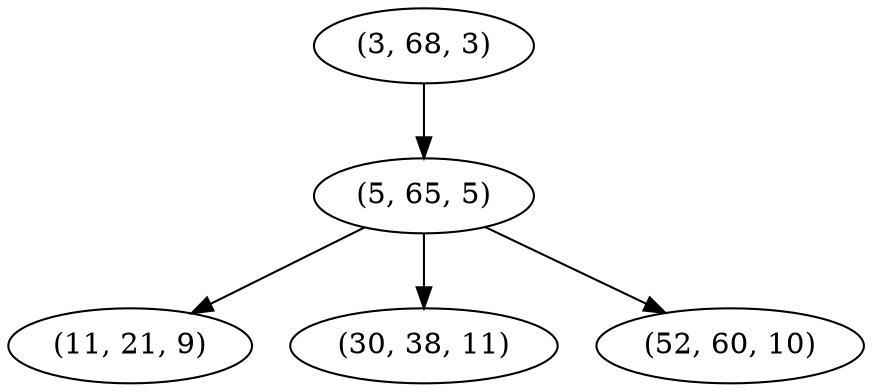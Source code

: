 digraph tree {
    "(3, 68, 3)";
    "(5, 65, 5)";
    "(11, 21, 9)";
    "(30, 38, 11)";
    "(52, 60, 10)";
    "(3, 68, 3)" -> "(5, 65, 5)";
    "(5, 65, 5)" -> "(11, 21, 9)";
    "(5, 65, 5)" -> "(30, 38, 11)";
    "(5, 65, 5)" -> "(52, 60, 10)";
}
